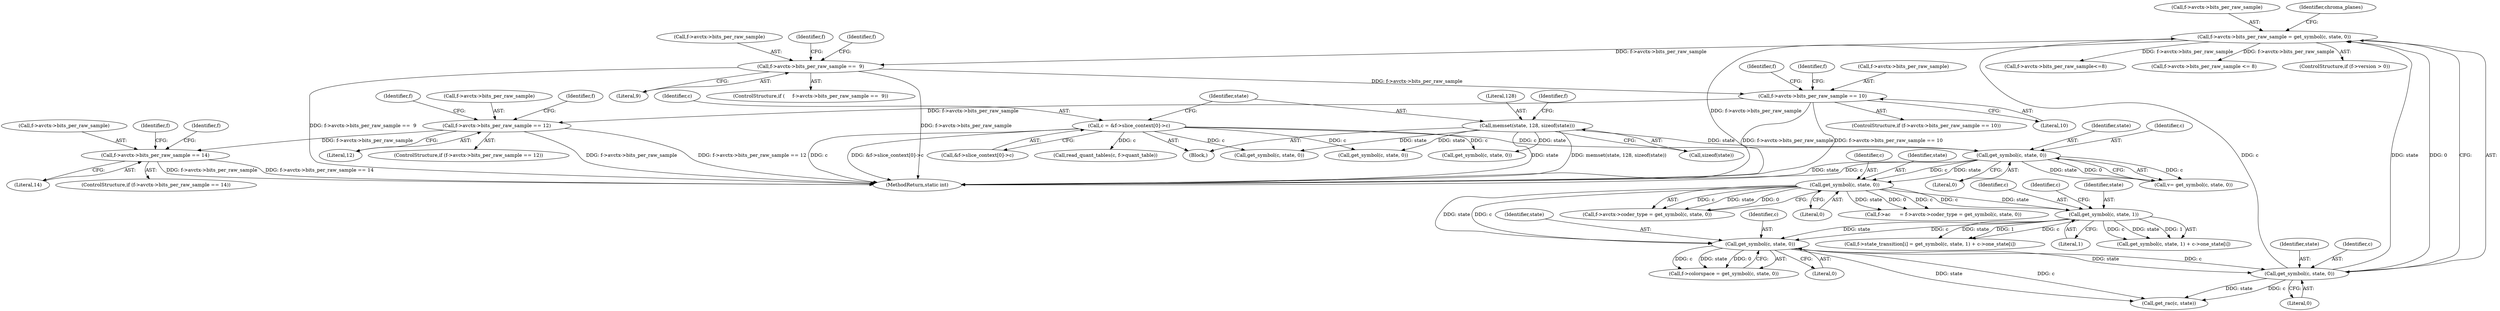 digraph "0_FFmpeg_b05cd1ea7e45a836f7f6071a716c38bb30326e0f@pointer" {
"1000768" [label="(Call,f->avctx->bits_per_raw_sample == 14)"];
"1000752" [label="(Call,f->avctx->bits_per_raw_sample == 12)"];
"1000736" [label="(Call,f->avctx->bits_per_raw_sample == 10)"];
"1000720" [label="(Call,f->avctx->bits_per_raw_sample ==  9)"];
"1000225" [label="(Call,f->avctx->bits_per_raw_sample = get_symbol(c, state, 0))"];
"1000231" [label="(Call,get_symbol(c, state, 0))"];
"1000215" [label="(Call,get_symbol(c, state, 0))"];
"1000202" [label="(Call,get_symbol(c, state, 1))"];
"1000175" [label="(Call,get_symbol(c, state, 0))"];
"1000142" [label="(Call,get_symbol(c, state, 0))"];
"1000113" [label="(Call,c = &f->slice_context[0]->c)"];
"1000123" [label="(Call,memset(state, 128, sizeof(state)))"];
"1000204" [label="(Identifier,state)"];
"1000752" [label="(Call,f->avctx->bits_per_raw_sample == 12)"];
"1000753" [label="(Call,f->avctx->bits_per_raw_sample)"];
"1000737" [label="(Call,f->avctx->bits_per_raw_sample)"];
"1000143" [label="(Identifier,c)"];
"1000177" [label="(Identifier,state)"];
"1000124" [label="(Identifier,state)"];
"1000226" [label="(Call,f->avctx->bits_per_raw_sample)"];
"1000758" [label="(Literal,12)"];
"1000769" [label="(Call,f->avctx->bits_per_raw_sample)"];
"1000114" [label="(Identifier,c)"];
"1000719" [label="(ControlStructure,if (     f->avctx->bits_per_raw_sample ==  9))"];
"1000218" [label="(Literal,0)"];
"1000123" [label="(Call,memset(state, 128, sizeof(state)))"];
"1000368" [label="(Call,f->avctx->bits_per_raw_sample<=8)"];
"1001201" [label="(Call,get_symbol(c, state, 0))"];
"1000343" [label="(Call,f->avctx->bits_per_raw_sample <= 8)"];
"1000768" [label="(Call,f->avctx->bits_per_raw_sample == 14)"];
"1000203" [label="(Identifier,c)"];
"1000730" [label="(Identifier,f)"];
"1000195" [label="(Call,f->state_transition[i] = get_symbol(c, state, 1) + c->one_state[i])"];
"1000125" [label="(Literal,128)"];
"1000115" [label="(Call,&f->slice_context[0]->c)"];
"1000785" [label="(Identifier,f)"];
"1000726" [label="(Literal,9)"];
"1000746" [label="(Identifier,f)"];
"1000142" [label="(Call,get_symbol(c, state, 0))"];
"1000140" [label="(Call,v= get_symbol(c, state, 0))"];
"1000755" [label="(Identifier,f)"];
"1000219" [label="(ControlStructure,if (f->version > 0))"];
"1000211" [label="(Call,f->colorspace = get_symbol(c, state, 0))"];
"1000217" [label="(Identifier,state)"];
"1000234" [label="(Literal,0)"];
"1000771" [label="(Identifier,f)"];
"1000145" [label="(Literal,0)"];
"1000868" [label="(Call,get_symbol(c, state, 0))"];
"1000178" [label="(Literal,0)"];
"1001295" [label="(MethodReturn,static int)"];
"1000144" [label="(Identifier,state)"];
"1000205" [label="(Literal,1)"];
"1000126" [label="(Call,sizeof(state))"];
"1000739" [label="(Identifier,f)"];
"1000735" [label="(ControlStructure,if (f->avctx->bits_per_raw_sample == 10))"];
"1000236" [label="(Identifier,chroma_planes)"];
"1000201" [label="(Call,get_symbol(c, state, 1) + c->one_state[i])"];
"1000176" [label="(Identifier,c)"];
"1000762" [label="(Identifier,f)"];
"1000233" [label="(Identifier,state)"];
"1000721" [label="(Call,f->avctx->bits_per_raw_sample)"];
"1000231" [label="(Call,get_symbol(c, state, 0))"];
"1000778" [label="(Identifier,f)"];
"1000736" [label="(Call,f->avctx->bits_per_raw_sample == 10)"];
"1000774" [label="(Literal,14)"];
"1000215" [label="(Call,get_symbol(c, state, 0))"];
"1000742" [label="(Literal,10)"];
"1000237" [label="(Call,get_rac(c, state))"];
"1000175" [label="(Call,get_symbol(c, state, 0))"];
"1000113" [label="(Call,c = &f->slice_context[0]->c)"];
"1000232" [label="(Identifier,c)"];
"1000720" [label="(Call,f->avctx->bits_per_raw_sample ==  9)"];
"1000767" [label="(ControlStructure,if (f->avctx->bits_per_raw_sample == 14))"];
"1000225" [label="(Call,f->avctx->bits_per_raw_sample = get_symbol(c, state, 0))"];
"1000208" [label="(Identifier,c)"];
"1000216" [label="(Identifier,c)"];
"1000838" [label="(Call,read_quant_tables(c, f->quant_table))"];
"1000202" [label="(Call,get_symbol(c, state, 1))"];
"1000131" [label="(Identifier,f)"];
"1000104" [label="(Block,)"];
"1000751" [label="(ControlStructure,if (f->avctx->bits_per_raw_sample == 12))"];
"1001016" [label="(Call,get_symbol(c, state, 0))"];
"1000165" [label="(Call,f->ac      = f->avctx->coder_type = get_symbol(c, state, 0))"];
"1000169" [label="(Call,f->avctx->coder_type = get_symbol(c, state, 0))"];
"1000768" -> "1000767"  [label="AST: "];
"1000768" -> "1000774"  [label="CFG: "];
"1000769" -> "1000768"  [label="AST: "];
"1000774" -> "1000768"  [label="AST: "];
"1000778" -> "1000768"  [label="CFG: "];
"1000785" -> "1000768"  [label="CFG: "];
"1000768" -> "1001295"  [label="DDG: f->avctx->bits_per_raw_sample"];
"1000768" -> "1001295"  [label="DDG: f->avctx->bits_per_raw_sample == 14"];
"1000752" -> "1000768"  [label="DDG: f->avctx->bits_per_raw_sample"];
"1000752" -> "1000751"  [label="AST: "];
"1000752" -> "1000758"  [label="CFG: "];
"1000753" -> "1000752"  [label="AST: "];
"1000758" -> "1000752"  [label="AST: "];
"1000762" -> "1000752"  [label="CFG: "];
"1000771" -> "1000752"  [label="CFG: "];
"1000752" -> "1001295"  [label="DDG: f->avctx->bits_per_raw_sample"];
"1000752" -> "1001295"  [label="DDG: f->avctx->bits_per_raw_sample == 12"];
"1000736" -> "1000752"  [label="DDG: f->avctx->bits_per_raw_sample"];
"1000736" -> "1000735"  [label="AST: "];
"1000736" -> "1000742"  [label="CFG: "];
"1000737" -> "1000736"  [label="AST: "];
"1000742" -> "1000736"  [label="AST: "];
"1000746" -> "1000736"  [label="CFG: "];
"1000755" -> "1000736"  [label="CFG: "];
"1000736" -> "1001295"  [label="DDG: f->avctx->bits_per_raw_sample"];
"1000736" -> "1001295"  [label="DDG: f->avctx->bits_per_raw_sample == 10"];
"1000720" -> "1000736"  [label="DDG: f->avctx->bits_per_raw_sample"];
"1000720" -> "1000719"  [label="AST: "];
"1000720" -> "1000726"  [label="CFG: "];
"1000721" -> "1000720"  [label="AST: "];
"1000726" -> "1000720"  [label="AST: "];
"1000730" -> "1000720"  [label="CFG: "];
"1000739" -> "1000720"  [label="CFG: "];
"1000720" -> "1001295"  [label="DDG: f->avctx->bits_per_raw_sample"];
"1000720" -> "1001295"  [label="DDG: f->avctx->bits_per_raw_sample ==  9"];
"1000225" -> "1000720"  [label="DDG: f->avctx->bits_per_raw_sample"];
"1000225" -> "1000219"  [label="AST: "];
"1000225" -> "1000231"  [label="CFG: "];
"1000226" -> "1000225"  [label="AST: "];
"1000231" -> "1000225"  [label="AST: "];
"1000236" -> "1000225"  [label="CFG: "];
"1000225" -> "1001295"  [label="DDG: f->avctx->bits_per_raw_sample"];
"1000231" -> "1000225"  [label="DDG: c"];
"1000231" -> "1000225"  [label="DDG: state"];
"1000231" -> "1000225"  [label="DDG: 0"];
"1000225" -> "1000343"  [label="DDG: f->avctx->bits_per_raw_sample"];
"1000225" -> "1000368"  [label="DDG: f->avctx->bits_per_raw_sample"];
"1000231" -> "1000234"  [label="CFG: "];
"1000232" -> "1000231"  [label="AST: "];
"1000233" -> "1000231"  [label="AST: "];
"1000234" -> "1000231"  [label="AST: "];
"1000215" -> "1000231"  [label="DDG: c"];
"1000215" -> "1000231"  [label="DDG: state"];
"1000231" -> "1000237"  [label="DDG: c"];
"1000231" -> "1000237"  [label="DDG: state"];
"1000215" -> "1000211"  [label="AST: "];
"1000215" -> "1000218"  [label="CFG: "];
"1000216" -> "1000215"  [label="AST: "];
"1000217" -> "1000215"  [label="AST: "];
"1000218" -> "1000215"  [label="AST: "];
"1000211" -> "1000215"  [label="CFG: "];
"1000215" -> "1000211"  [label="DDG: c"];
"1000215" -> "1000211"  [label="DDG: state"];
"1000215" -> "1000211"  [label="DDG: 0"];
"1000202" -> "1000215"  [label="DDG: c"];
"1000202" -> "1000215"  [label="DDG: state"];
"1000175" -> "1000215"  [label="DDG: c"];
"1000175" -> "1000215"  [label="DDG: state"];
"1000215" -> "1000237"  [label="DDG: c"];
"1000215" -> "1000237"  [label="DDG: state"];
"1000202" -> "1000201"  [label="AST: "];
"1000202" -> "1000205"  [label="CFG: "];
"1000203" -> "1000202"  [label="AST: "];
"1000204" -> "1000202"  [label="AST: "];
"1000205" -> "1000202"  [label="AST: "];
"1000208" -> "1000202"  [label="CFG: "];
"1000202" -> "1000195"  [label="DDG: c"];
"1000202" -> "1000195"  [label="DDG: state"];
"1000202" -> "1000195"  [label="DDG: 1"];
"1000202" -> "1000201"  [label="DDG: c"];
"1000202" -> "1000201"  [label="DDG: state"];
"1000202" -> "1000201"  [label="DDG: 1"];
"1000175" -> "1000202"  [label="DDG: c"];
"1000175" -> "1000202"  [label="DDG: state"];
"1000175" -> "1000169"  [label="AST: "];
"1000175" -> "1000178"  [label="CFG: "];
"1000176" -> "1000175"  [label="AST: "];
"1000177" -> "1000175"  [label="AST: "];
"1000178" -> "1000175"  [label="AST: "];
"1000169" -> "1000175"  [label="CFG: "];
"1000175" -> "1000165"  [label="DDG: c"];
"1000175" -> "1000165"  [label="DDG: state"];
"1000175" -> "1000165"  [label="DDG: 0"];
"1000175" -> "1000169"  [label="DDG: c"];
"1000175" -> "1000169"  [label="DDG: state"];
"1000175" -> "1000169"  [label="DDG: 0"];
"1000142" -> "1000175"  [label="DDG: c"];
"1000142" -> "1000175"  [label="DDG: state"];
"1000142" -> "1000140"  [label="AST: "];
"1000142" -> "1000145"  [label="CFG: "];
"1000143" -> "1000142"  [label="AST: "];
"1000144" -> "1000142"  [label="AST: "];
"1000145" -> "1000142"  [label="AST: "];
"1000140" -> "1000142"  [label="CFG: "];
"1000142" -> "1001295"  [label="DDG: state"];
"1000142" -> "1001295"  [label="DDG: c"];
"1000142" -> "1000140"  [label="DDG: c"];
"1000142" -> "1000140"  [label="DDG: state"];
"1000142" -> "1000140"  [label="DDG: 0"];
"1000113" -> "1000142"  [label="DDG: c"];
"1000123" -> "1000142"  [label="DDG: state"];
"1000113" -> "1000104"  [label="AST: "];
"1000113" -> "1000115"  [label="CFG: "];
"1000114" -> "1000113"  [label="AST: "];
"1000115" -> "1000113"  [label="AST: "];
"1000124" -> "1000113"  [label="CFG: "];
"1000113" -> "1001295"  [label="DDG: c"];
"1000113" -> "1001295"  [label="DDG: &f->slice_context[0]->c"];
"1000113" -> "1000838"  [label="DDG: c"];
"1000113" -> "1000868"  [label="DDG: c"];
"1000113" -> "1001016"  [label="DDG: c"];
"1000113" -> "1001201"  [label="DDG: c"];
"1000123" -> "1000104"  [label="AST: "];
"1000123" -> "1000126"  [label="CFG: "];
"1000124" -> "1000123"  [label="AST: "];
"1000125" -> "1000123"  [label="AST: "];
"1000126" -> "1000123"  [label="AST: "];
"1000131" -> "1000123"  [label="CFG: "];
"1000123" -> "1001295"  [label="DDG: memset(state, 128, sizeof(state))"];
"1000123" -> "1001295"  [label="DDG: state"];
"1000123" -> "1000868"  [label="DDG: state"];
"1000123" -> "1001016"  [label="DDG: state"];
"1000123" -> "1001201"  [label="DDG: state"];
}
